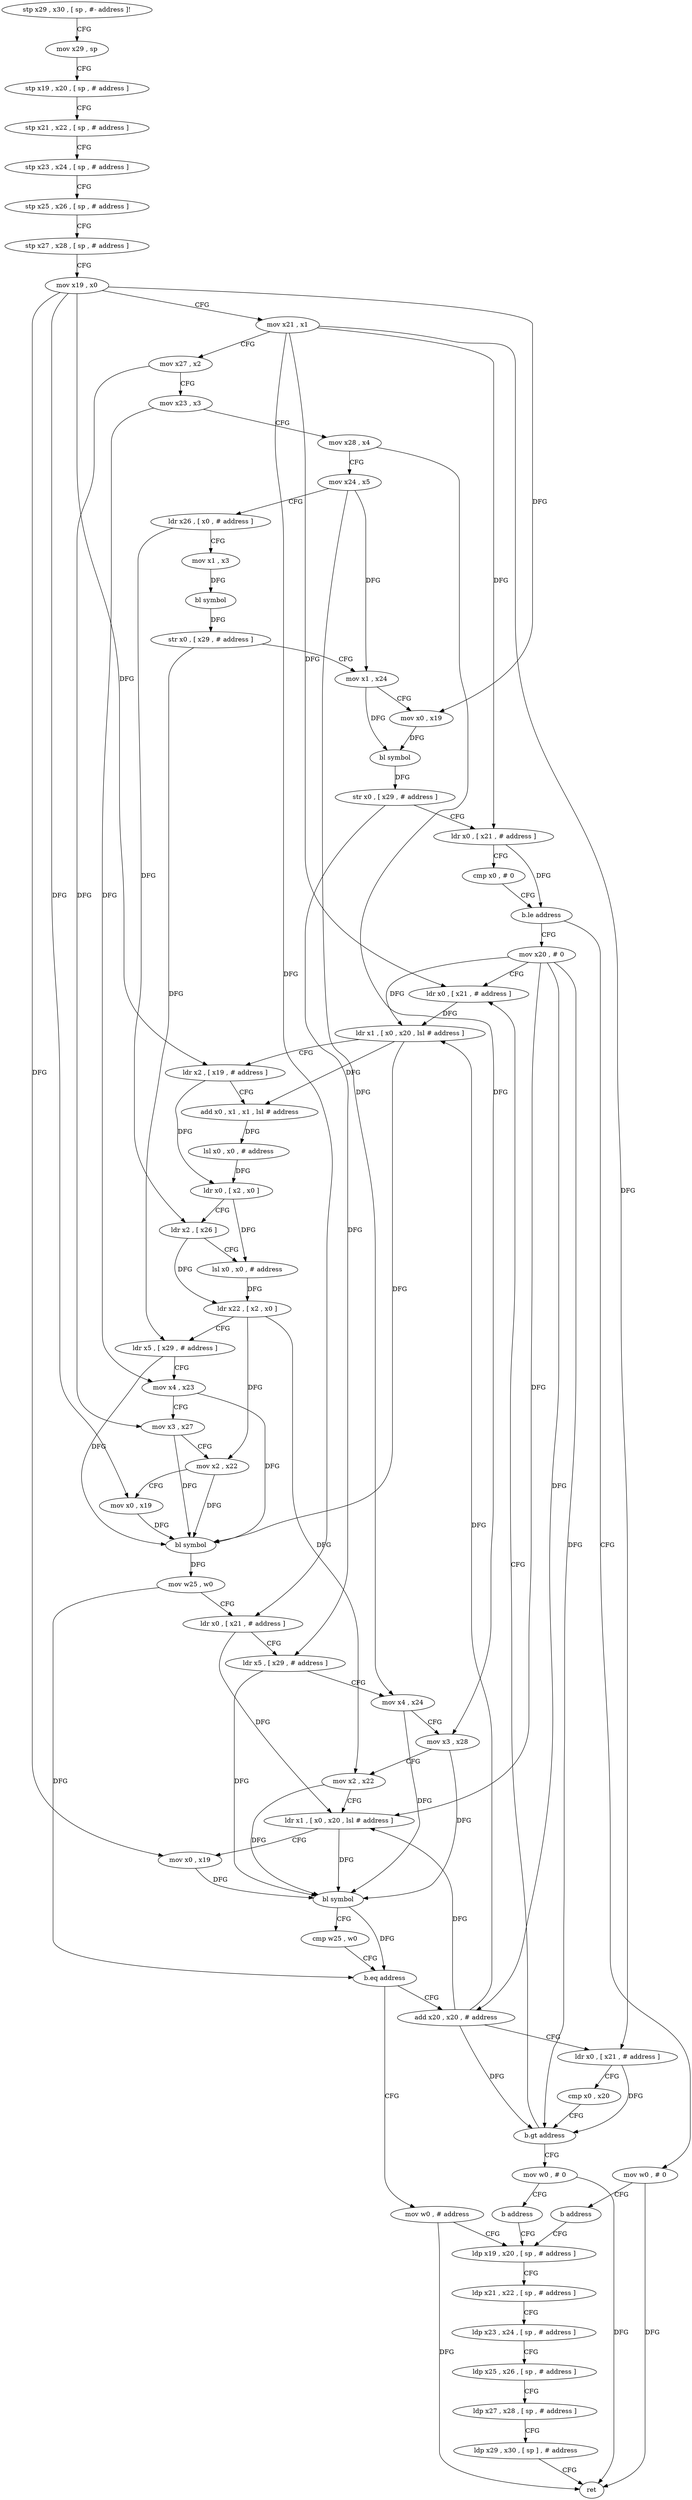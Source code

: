 digraph "func" {
"4321016" [label = "stp x29 , x30 , [ sp , #- address ]!" ]
"4321020" [label = "mov x29 , sp" ]
"4321024" [label = "stp x19 , x20 , [ sp , # address ]" ]
"4321028" [label = "stp x21 , x22 , [ sp , # address ]" ]
"4321032" [label = "stp x23 , x24 , [ sp , # address ]" ]
"4321036" [label = "stp x25 , x26 , [ sp , # address ]" ]
"4321040" [label = "stp x27 , x28 , [ sp , # address ]" ]
"4321044" [label = "mov x19 , x0" ]
"4321048" [label = "mov x21 , x1" ]
"4321052" [label = "mov x27 , x2" ]
"4321056" [label = "mov x23 , x3" ]
"4321060" [label = "mov x28 , x4" ]
"4321064" [label = "mov x24 , x5" ]
"4321068" [label = "ldr x26 , [ x0 , # address ]" ]
"4321072" [label = "mov x1 , x3" ]
"4321076" [label = "bl symbol" ]
"4321080" [label = "str x0 , [ x29 , # address ]" ]
"4321084" [label = "mov x1 , x24" ]
"4321088" [label = "mov x0 , x19" ]
"4321092" [label = "bl symbol" ]
"4321096" [label = "str x0 , [ x29 , # address ]" ]
"4321100" [label = "ldr x0 , [ x21 , # address ]" ]
"4321104" [label = "cmp x0 , # 0" ]
"4321108" [label = "b.le address" ]
"4321276" [label = "mov w0 , # 0" ]
"4321112" [label = "mov x20 , # 0" ]
"4321280" [label = "b address" ]
"4321224" [label = "ldp x19 , x20 , [ sp , # address ]" ]
"4321116" [label = "ldr x0 , [ x21 , # address ]" ]
"4321228" [label = "ldp x21 , x22 , [ sp , # address ]" ]
"4321232" [label = "ldp x23 , x24 , [ sp , # address ]" ]
"4321236" [label = "ldp x25 , x26 , [ sp , # address ]" ]
"4321240" [label = "ldp x27 , x28 , [ sp , # address ]" ]
"4321244" [label = "ldp x29 , x30 , [ sp ] , # address" ]
"4321248" [label = "ret" ]
"4321252" [label = "add x20 , x20 , # address" ]
"4321256" [label = "ldr x0 , [ x21 , # address ]" ]
"4321260" [label = "cmp x0 , x20" ]
"4321264" [label = "b.gt address" ]
"4321268" [label = "mov w0 , # 0" ]
"4321220" [label = "mov w0 , # address" ]
"4321120" [label = "ldr x1 , [ x0 , x20 , lsl # address ]" ]
"4321124" [label = "ldr x2 , [ x19 , # address ]" ]
"4321128" [label = "add x0 , x1 , x1 , lsl # address" ]
"4321132" [label = "lsl x0 , x0 , # address" ]
"4321136" [label = "ldr x0 , [ x2 , x0 ]" ]
"4321140" [label = "ldr x2 , [ x26 ]" ]
"4321144" [label = "lsl x0 , x0 , # address" ]
"4321148" [label = "ldr x22 , [ x2 , x0 ]" ]
"4321152" [label = "ldr x5 , [ x29 , # address ]" ]
"4321156" [label = "mov x4 , x23" ]
"4321160" [label = "mov x3 , x27" ]
"4321164" [label = "mov x2 , x22" ]
"4321168" [label = "mov x0 , x19" ]
"4321172" [label = "bl symbol" ]
"4321176" [label = "mov w25 , w0" ]
"4321180" [label = "ldr x0 , [ x21 , # address ]" ]
"4321184" [label = "ldr x5 , [ x29 , # address ]" ]
"4321188" [label = "mov x4 , x24" ]
"4321192" [label = "mov x3 , x28" ]
"4321196" [label = "mov x2 , x22" ]
"4321200" [label = "ldr x1 , [ x0 , x20 , lsl # address ]" ]
"4321204" [label = "mov x0 , x19" ]
"4321208" [label = "bl symbol" ]
"4321212" [label = "cmp w25 , w0" ]
"4321216" [label = "b.eq address" ]
"4321272" [label = "b address" ]
"4321016" -> "4321020" [ label = "CFG" ]
"4321020" -> "4321024" [ label = "CFG" ]
"4321024" -> "4321028" [ label = "CFG" ]
"4321028" -> "4321032" [ label = "CFG" ]
"4321032" -> "4321036" [ label = "CFG" ]
"4321036" -> "4321040" [ label = "CFG" ]
"4321040" -> "4321044" [ label = "CFG" ]
"4321044" -> "4321048" [ label = "CFG" ]
"4321044" -> "4321088" [ label = "DFG" ]
"4321044" -> "4321124" [ label = "DFG" ]
"4321044" -> "4321168" [ label = "DFG" ]
"4321044" -> "4321204" [ label = "DFG" ]
"4321048" -> "4321052" [ label = "CFG" ]
"4321048" -> "4321100" [ label = "DFG" ]
"4321048" -> "4321116" [ label = "DFG" ]
"4321048" -> "4321180" [ label = "DFG" ]
"4321048" -> "4321256" [ label = "DFG" ]
"4321052" -> "4321056" [ label = "CFG" ]
"4321052" -> "4321160" [ label = "DFG" ]
"4321056" -> "4321060" [ label = "CFG" ]
"4321056" -> "4321156" [ label = "DFG" ]
"4321060" -> "4321064" [ label = "CFG" ]
"4321060" -> "4321192" [ label = "DFG" ]
"4321064" -> "4321068" [ label = "CFG" ]
"4321064" -> "4321084" [ label = "DFG" ]
"4321064" -> "4321188" [ label = "DFG" ]
"4321068" -> "4321072" [ label = "CFG" ]
"4321068" -> "4321140" [ label = "DFG" ]
"4321072" -> "4321076" [ label = "DFG" ]
"4321076" -> "4321080" [ label = "DFG" ]
"4321080" -> "4321084" [ label = "CFG" ]
"4321080" -> "4321152" [ label = "DFG" ]
"4321084" -> "4321088" [ label = "CFG" ]
"4321084" -> "4321092" [ label = "DFG" ]
"4321088" -> "4321092" [ label = "DFG" ]
"4321092" -> "4321096" [ label = "DFG" ]
"4321096" -> "4321100" [ label = "CFG" ]
"4321096" -> "4321184" [ label = "DFG" ]
"4321100" -> "4321104" [ label = "CFG" ]
"4321100" -> "4321108" [ label = "DFG" ]
"4321104" -> "4321108" [ label = "CFG" ]
"4321108" -> "4321276" [ label = "CFG" ]
"4321108" -> "4321112" [ label = "CFG" ]
"4321276" -> "4321280" [ label = "CFG" ]
"4321276" -> "4321248" [ label = "DFG" ]
"4321112" -> "4321116" [ label = "CFG" ]
"4321112" -> "4321120" [ label = "DFG" ]
"4321112" -> "4321200" [ label = "DFG" ]
"4321112" -> "4321252" [ label = "DFG" ]
"4321112" -> "4321264" [ label = "DFG" ]
"4321280" -> "4321224" [ label = "CFG" ]
"4321224" -> "4321228" [ label = "CFG" ]
"4321116" -> "4321120" [ label = "DFG" ]
"4321228" -> "4321232" [ label = "CFG" ]
"4321232" -> "4321236" [ label = "CFG" ]
"4321236" -> "4321240" [ label = "CFG" ]
"4321240" -> "4321244" [ label = "CFG" ]
"4321244" -> "4321248" [ label = "CFG" ]
"4321252" -> "4321256" [ label = "CFG" ]
"4321252" -> "4321120" [ label = "DFG" ]
"4321252" -> "4321200" [ label = "DFG" ]
"4321252" -> "4321264" [ label = "DFG" ]
"4321256" -> "4321260" [ label = "CFG" ]
"4321256" -> "4321264" [ label = "DFG" ]
"4321260" -> "4321264" [ label = "CFG" ]
"4321264" -> "4321116" [ label = "CFG" ]
"4321264" -> "4321268" [ label = "CFG" ]
"4321268" -> "4321272" [ label = "CFG" ]
"4321268" -> "4321248" [ label = "DFG" ]
"4321220" -> "4321224" [ label = "CFG" ]
"4321220" -> "4321248" [ label = "DFG" ]
"4321120" -> "4321124" [ label = "CFG" ]
"4321120" -> "4321128" [ label = "DFG" ]
"4321120" -> "4321172" [ label = "DFG" ]
"4321124" -> "4321128" [ label = "CFG" ]
"4321124" -> "4321136" [ label = "DFG" ]
"4321128" -> "4321132" [ label = "DFG" ]
"4321132" -> "4321136" [ label = "DFG" ]
"4321136" -> "4321140" [ label = "CFG" ]
"4321136" -> "4321144" [ label = "DFG" ]
"4321140" -> "4321144" [ label = "CFG" ]
"4321140" -> "4321148" [ label = "DFG" ]
"4321144" -> "4321148" [ label = "DFG" ]
"4321148" -> "4321152" [ label = "CFG" ]
"4321148" -> "4321164" [ label = "DFG" ]
"4321148" -> "4321196" [ label = "DFG" ]
"4321152" -> "4321156" [ label = "CFG" ]
"4321152" -> "4321172" [ label = "DFG" ]
"4321156" -> "4321160" [ label = "CFG" ]
"4321156" -> "4321172" [ label = "DFG" ]
"4321160" -> "4321164" [ label = "CFG" ]
"4321160" -> "4321172" [ label = "DFG" ]
"4321164" -> "4321168" [ label = "CFG" ]
"4321164" -> "4321172" [ label = "DFG" ]
"4321168" -> "4321172" [ label = "DFG" ]
"4321172" -> "4321176" [ label = "DFG" ]
"4321176" -> "4321180" [ label = "CFG" ]
"4321176" -> "4321216" [ label = "DFG" ]
"4321180" -> "4321184" [ label = "CFG" ]
"4321180" -> "4321200" [ label = "DFG" ]
"4321184" -> "4321188" [ label = "CFG" ]
"4321184" -> "4321208" [ label = "DFG" ]
"4321188" -> "4321192" [ label = "CFG" ]
"4321188" -> "4321208" [ label = "DFG" ]
"4321192" -> "4321196" [ label = "CFG" ]
"4321192" -> "4321208" [ label = "DFG" ]
"4321196" -> "4321200" [ label = "CFG" ]
"4321196" -> "4321208" [ label = "DFG" ]
"4321200" -> "4321204" [ label = "CFG" ]
"4321200" -> "4321208" [ label = "DFG" ]
"4321204" -> "4321208" [ label = "DFG" ]
"4321208" -> "4321212" [ label = "CFG" ]
"4321208" -> "4321216" [ label = "DFG" ]
"4321212" -> "4321216" [ label = "CFG" ]
"4321216" -> "4321252" [ label = "CFG" ]
"4321216" -> "4321220" [ label = "CFG" ]
"4321272" -> "4321224" [ label = "CFG" ]
}
